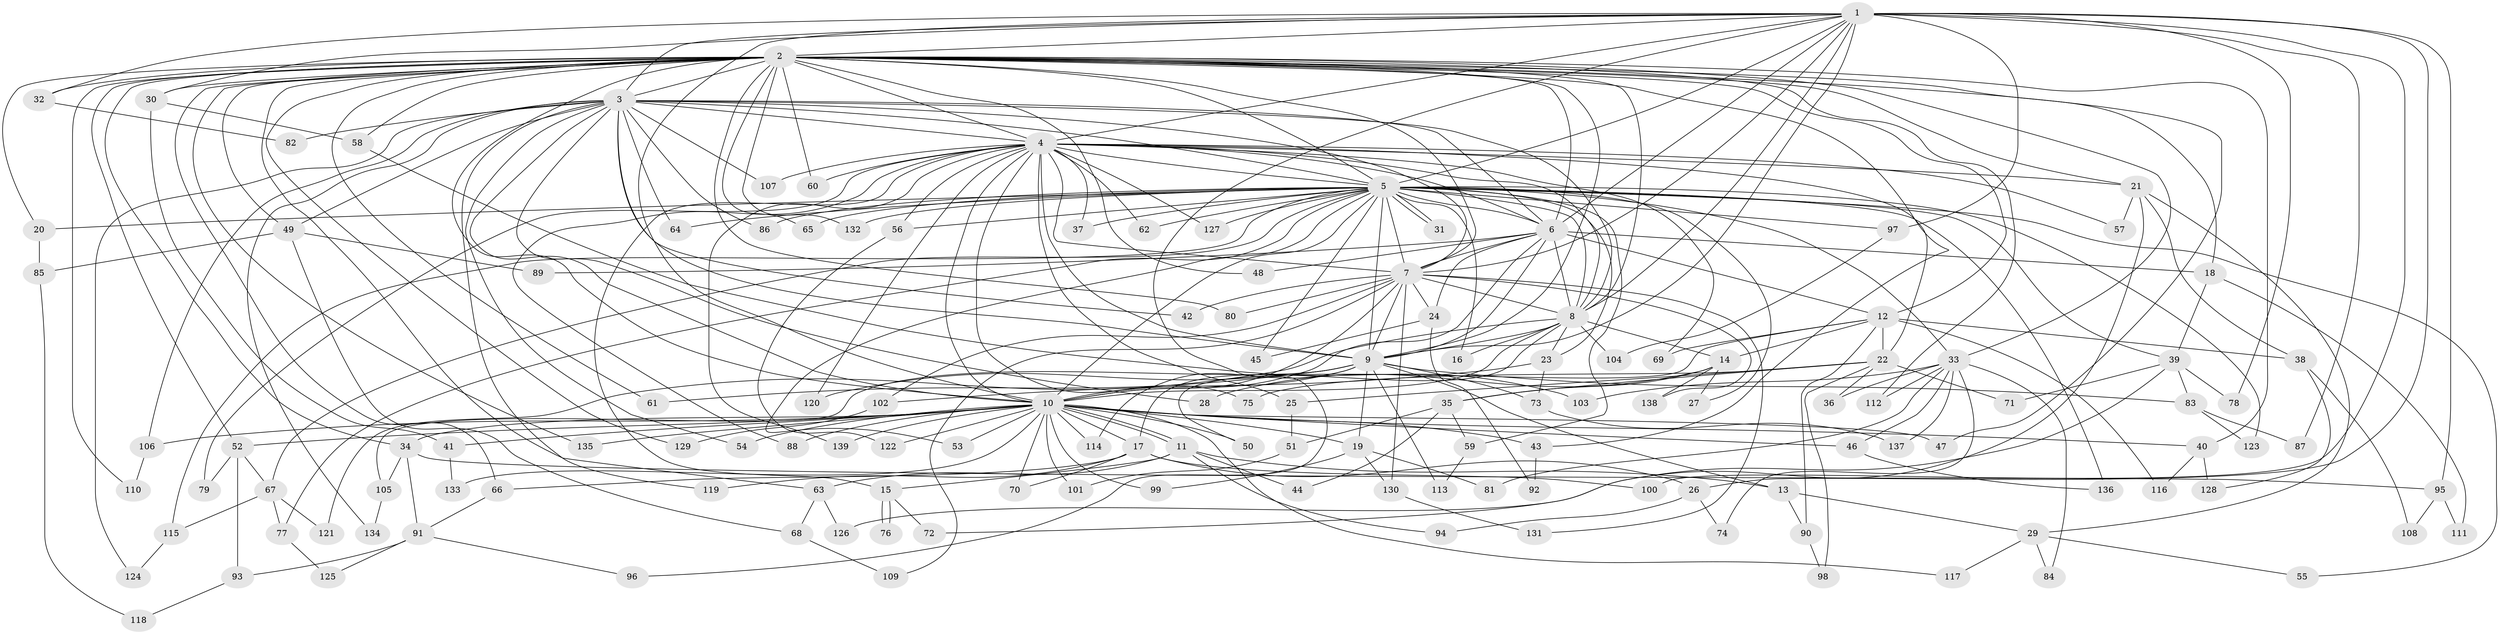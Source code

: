 // coarse degree distribution, {38: 0.009433962264150943, 33: 0.009433962264150943, 19: 0.009433962264150943, 22: 0.009433962264150943, 14: 0.009433962264150943, 16: 0.009433962264150943, 17: 0.009433962264150943, 31: 0.009433962264150943, 7: 0.018867924528301886, 8: 0.018867924528301886, 4: 0.09433962264150944, 3: 0.16037735849056603, 2: 0.5188679245283019, 5: 0.05660377358490566, 6: 0.018867924528301886, 11: 0.009433962264150943, 1: 0.018867924528301886, 10: 0.009433962264150943}
// Generated by graph-tools (version 1.1) at 2025/23/03/03/25 07:23:41]
// undirected, 139 vertices, 303 edges
graph export_dot {
graph [start="1"]
  node [color=gray90,style=filled];
  1;
  2;
  3;
  4;
  5;
  6;
  7;
  8;
  9;
  10;
  11;
  12;
  13;
  14;
  15;
  16;
  17;
  18;
  19;
  20;
  21;
  22;
  23;
  24;
  25;
  26;
  27;
  28;
  29;
  30;
  31;
  32;
  33;
  34;
  35;
  36;
  37;
  38;
  39;
  40;
  41;
  42;
  43;
  44;
  45;
  46;
  47;
  48;
  49;
  50;
  51;
  52;
  53;
  54;
  55;
  56;
  57;
  58;
  59;
  60;
  61;
  62;
  63;
  64;
  65;
  66;
  67;
  68;
  69;
  70;
  71;
  72;
  73;
  74;
  75;
  76;
  77;
  78;
  79;
  80;
  81;
  82;
  83;
  84;
  85;
  86;
  87;
  88;
  89;
  90;
  91;
  92;
  93;
  94;
  95;
  96;
  97;
  98;
  99;
  100;
  101;
  102;
  103;
  104;
  105;
  106;
  107;
  108;
  109;
  110;
  111;
  112;
  113;
  114;
  115;
  116;
  117;
  118;
  119;
  120;
  121;
  122;
  123;
  124;
  125;
  126;
  127;
  128;
  129;
  130;
  131;
  132;
  133;
  134;
  135;
  136;
  137;
  138;
  139;
  1 -- 2;
  1 -- 3;
  1 -- 4;
  1 -- 5;
  1 -- 6;
  1 -- 7;
  1 -- 8;
  1 -- 9;
  1 -- 10;
  1 -- 26;
  1 -- 30;
  1 -- 32;
  1 -- 78;
  1 -- 87;
  1 -- 95;
  1 -- 96;
  1 -- 97;
  1 -- 100;
  2 -- 3;
  2 -- 4;
  2 -- 5;
  2 -- 6;
  2 -- 7;
  2 -- 8;
  2 -- 9;
  2 -- 10;
  2 -- 12;
  2 -- 18;
  2 -- 20;
  2 -- 21;
  2 -- 30;
  2 -- 32;
  2 -- 33;
  2 -- 34;
  2 -- 40;
  2 -- 43;
  2 -- 47;
  2 -- 48;
  2 -- 49;
  2 -- 52;
  2 -- 58;
  2 -- 60;
  2 -- 61;
  2 -- 63;
  2 -- 65;
  2 -- 66;
  2 -- 80;
  2 -- 110;
  2 -- 112;
  2 -- 129;
  2 -- 132;
  2 -- 135;
  3 -- 4;
  3 -- 5;
  3 -- 6;
  3 -- 7;
  3 -- 8;
  3 -- 9;
  3 -- 10;
  3 -- 28;
  3 -- 42;
  3 -- 49;
  3 -- 54;
  3 -- 64;
  3 -- 82;
  3 -- 86;
  3 -- 106;
  3 -- 107;
  3 -- 119;
  3 -- 124;
  3 -- 134;
  4 -- 5;
  4 -- 6;
  4 -- 7;
  4 -- 8;
  4 -- 9;
  4 -- 10;
  4 -- 15;
  4 -- 21;
  4 -- 22;
  4 -- 25;
  4 -- 37;
  4 -- 56;
  4 -- 57;
  4 -- 60;
  4 -- 62;
  4 -- 69;
  4 -- 75;
  4 -- 79;
  4 -- 88;
  4 -- 107;
  4 -- 120;
  4 -- 127;
  4 -- 139;
  5 -- 6;
  5 -- 7;
  5 -- 8;
  5 -- 9;
  5 -- 10;
  5 -- 16;
  5 -- 20;
  5 -- 23;
  5 -- 27;
  5 -- 31;
  5 -- 31;
  5 -- 33;
  5 -- 37;
  5 -- 39;
  5 -- 45;
  5 -- 53;
  5 -- 55;
  5 -- 56;
  5 -- 59;
  5 -- 62;
  5 -- 64;
  5 -- 65;
  5 -- 67;
  5 -- 77;
  5 -- 86;
  5 -- 97;
  5 -- 115;
  5 -- 123;
  5 -- 127;
  5 -- 132;
  5 -- 136;
  6 -- 7;
  6 -- 8;
  6 -- 9;
  6 -- 10;
  6 -- 12;
  6 -- 18;
  6 -- 24;
  6 -- 48;
  6 -- 89;
  7 -- 8;
  7 -- 9;
  7 -- 10;
  7 -- 24;
  7 -- 42;
  7 -- 80;
  7 -- 102;
  7 -- 109;
  7 -- 130;
  7 -- 131;
  7 -- 138;
  8 -- 9;
  8 -- 10;
  8 -- 14;
  8 -- 16;
  8 -- 17;
  8 -- 23;
  8 -- 104;
  8 -- 121;
  9 -- 10;
  9 -- 13;
  9 -- 19;
  9 -- 61;
  9 -- 73;
  9 -- 83;
  9 -- 105;
  9 -- 113;
  9 -- 114;
  9 -- 120;
  10 -- 11;
  10 -- 11;
  10 -- 17;
  10 -- 19;
  10 -- 34;
  10 -- 40;
  10 -- 41;
  10 -- 43;
  10 -- 46;
  10 -- 47;
  10 -- 50;
  10 -- 52;
  10 -- 53;
  10 -- 54;
  10 -- 70;
  10 -- 88;
  10 -- 99;
  10 -- 101;
  10 -- 106;
  10 -- 114;
  10 -- 117;
  10 -- 122;
  10 -- 133;
  10 -- 135;
  10 -- 139;
  11 -- 13;
  11 -- 15;
  11 -- 44;
  11 -- 63;
  11 -- 94;
  12 -- 14;
  12 -- 22;
  12 -- 38;
  12 -- 50;
  12 -- 69;
  12 -- 90;
  12 -- 116;
  13 -- 29;
  13 -- 90;
  14 -- 27;
  14 -- 28;
  14 -- 35;
  14 -- 138;
  15 -- 72;
  15 -- 76;
  15 -- 76;
  17 -- 26;
  17 -- 66;
  17 -- 70;
  17 -- 100;
  17 -- 119;
  18 -- 39;
  18 -- 111;
  19 -- 81;
  19 -- 99;
  19 -- 130;
  20 -- 85;
  21 -- 29;
  21 -- 38;
  21 -- 57;
  21 -- 72;
  22 -- 25;
  22 -- 35;
  22 -- 36;
  22 -- 71;
  22 -- 75;
  22 -- 98;
  23 -- 73;
  23 -- 102;
  24 -- 45;
  24 -- 92;
  25 -- 51;
  26 -- 74;
  26 -- 94;
  29 -- 55;
  29 -- 84;
  29 -- 117;
  30 -- 41;
  30 -- 58;
  32 -- 82;
  33 -- 36;
  33 -- 46;
  33 -- 74;
  33 -- 81;
  33 -- 84;
  33 -- 103;
  33 -- 112;
  33 -- 137;
  34 -- 91;
  34 -- 95;
  34 -- 105;
  35 -- 44;
  35 -- 51;
  35 -- 59;
  38 -- 108;
  38 -- 128;
  39 -- 71;
  39 -- 78;
  39 -- 83;
  39 -- 126;
  40 -- 116;
  40 -- 128;
  41 -- 133;
  43 -- 92;
  46 -- 136;
  49 -- 68;
  49 -- 85;
  49 -- 89;
  51 -- 101;
  52 -- 67;
  52 -- 79;
  52 -- 93;
  56 -- 122;
  58 -- 103;
  59 -- 113;
  63 -- 68;
  63 -- 126;
  66 -- 91;
  67 -- 77;
  67 -- 115;
  67 -- 121;
  68 -- 109;
  73 -- 137;
  77 -- 125;
  83 -- 87;
  83 -- 123;
  85 -- 118;
  90 -- 98;
  91 -- 93;
  91 -- 96;
  91 -- 125;
  93 -- 118;
  95 -- 108;
  95 -- 111;
  97 -- 104;
  102 -- 129;
  105 -- 134;
  106 -- 110;
  115 -- 124;
  130 -- 131;
}

